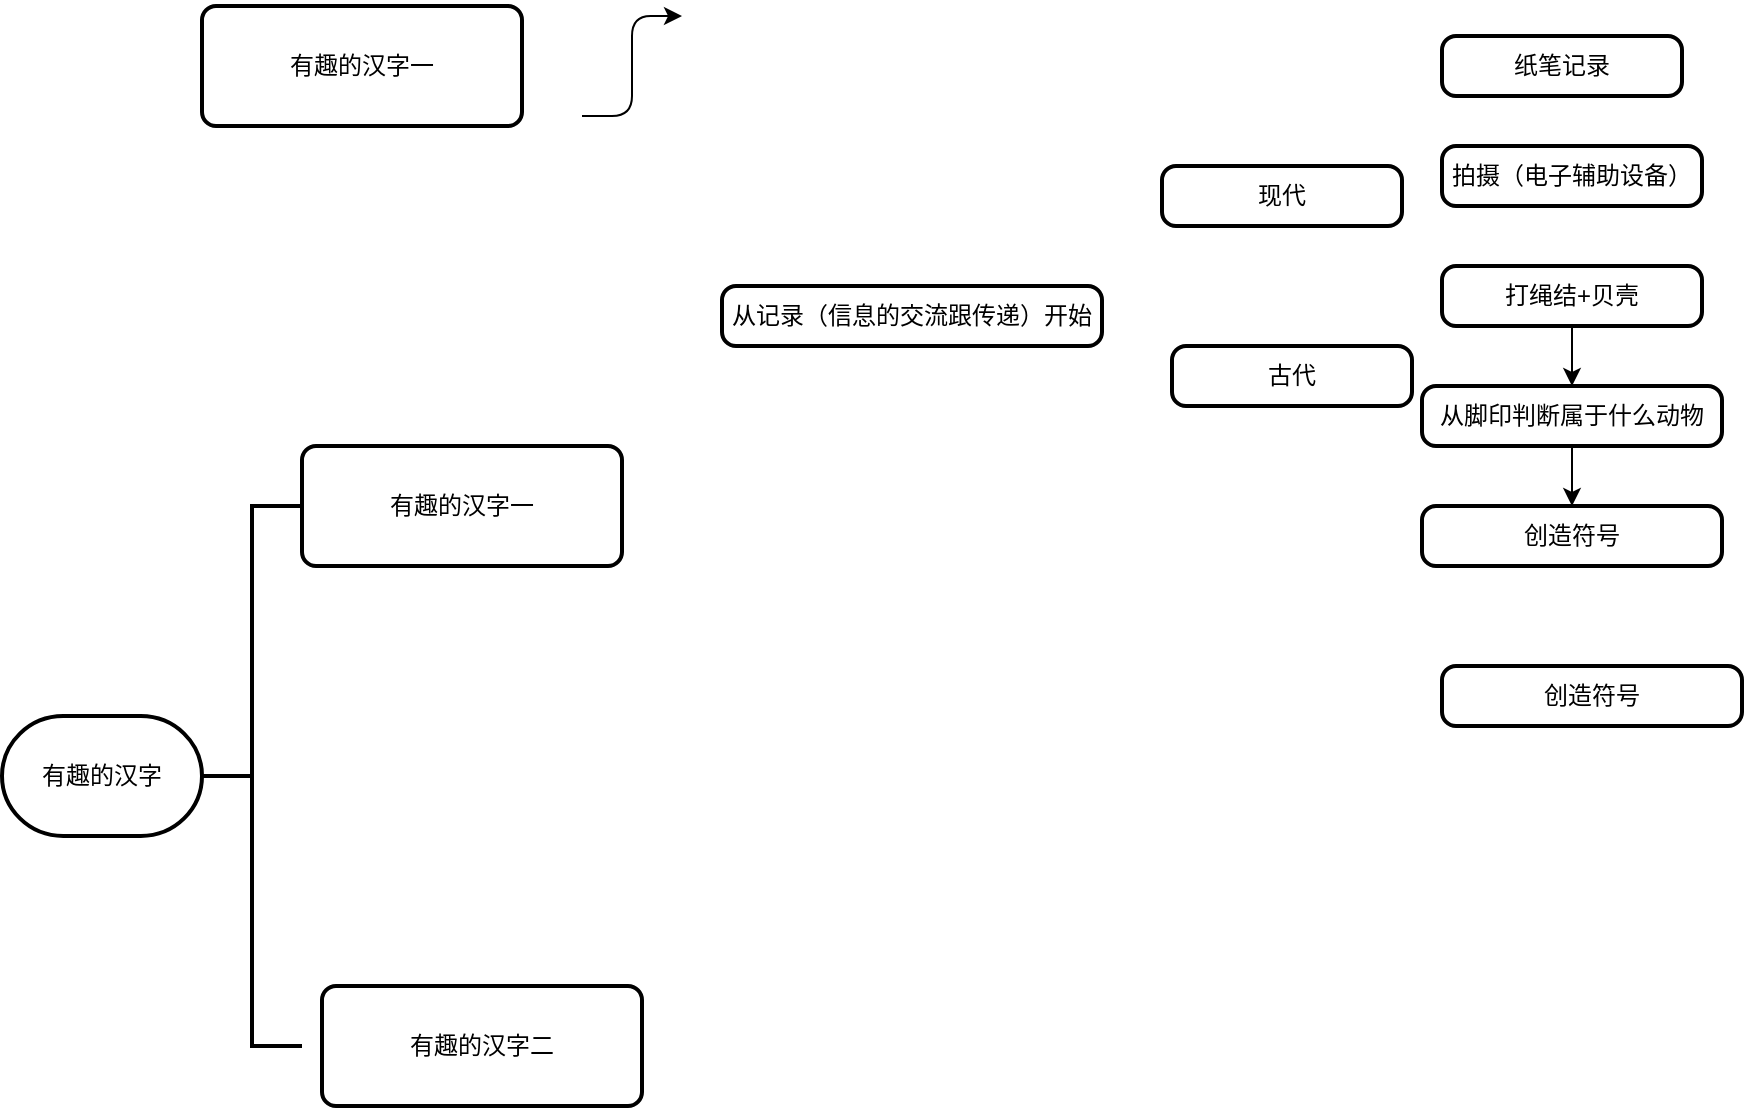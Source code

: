 <mxfile version="12.8.8" type="github"><diagram id="UdFtWPBl2Bc196_fcSpV" name="Page-1"><mxGraphModel dx="1422" dy="1892" grid="1" gridSize="10" guides="1" tooltips="1" connect="1" arrows="1" fold="1" page="1" pageScale="1" pageWidth="827" pageHeight="1169" math="0" shadow="0"><root><mxCell id="0"/><mxCell id="1" parent="0"/><mxCell id="evfxLTh9Jp9Zyxjdrr7t-1" value="" style="strokeWidth=2;html=1;shape=mxgraph.flowchart.annotation_2;align=left;labelPosition=right;pointerEvents=1;" vertex="1" parent="1"><mxGeometry x="130" y="60" width="50" height="270" as="geometry"/></mxCell><mxCell id="evfxLTh9Jp9Zyxjdrr7t-2" value="有趣的汉字" style="strokeWidth=2;html=1;shape=mxgraph.flowchart.terminator;whiteSpace=wrap;" vertex="1" parent="1"><mxGeometry x="30" y="165" width="100" height="60" as="geometry"/></mxCell><mxCell id="evfxLTh9Jp9Zyxjdrr7t-5" value="&lt;span style=&quot;white-space: normal&quot;&gt;有趣的汉字二&lt;/span&gt;" style="rounded=1;whiteSpace=wrap;html=1;absoluteArcSize=1;arcSize=14;strokeWidth=2;" vertex="1" parent="1"><mxGeometry x="190" y="300" width="160" height="60" as="geometry"/></mxCell><mxCell id="evfxLTh9Jp9Zyxjdrr7t-6" value="有趣的汉字一" style="rounded=1;whiteSpace=wrap;html=1;absoluteArcSize=1;arcSize=14;strokeWidth=2;" vertex="1" parent="1"><mxGeometry x="180" y="30" width="160" height="60" as="geometry"/></mxCell><mxCell id="evfxLTh9Jp9Zyxjdrr7t-9" value="有趣的汉字一" style="rounded=1;whiteSpace=wrap;html=1;absoluteArcSize=1;arcSize=14;strokeWidth=2;" vertex="1" parent="1"><mxGeometry x="130" y="-190" width="160" height="60" as="geometry"/></mxCell><mxCell id="evfxLTh9Jp9Zyxjdrr7t-10" value="现代" style="rounded=1;whiteSpace=wrap;html=1;absoluteArcSize=1;arcSize=14;strokeWidth=2;" vertex="1" parent="1"><mxGeometry x="610" y="-110" width="120" height="30" as="geometry"/></mxCell><mxCell id="evfxLTh9Jp9Zyxjdrr7t-11" value="古代" style="rounded=1;whiteSpace=wrap;html=1;absoluteArcSize=1;arcSize=14;strokeWidth=2;" vertex="1" parent="1"><mxGeometry x="615" y="-20" width="120" height="30" as="geometry"/></mxCell><mxCell id="evfxLTh9Jp9Zyxjdrr7t-12" value="从记录（信息的交流跟传递）开始" style="rounded=1;whiteSpace=wrap;html=1;absoluteArcSize=1;arcSize=14;strokeWidth=2;" vertex="1" parent="1"><mxGeometry x="390" y="-50" width="190" height="30" as="geometry"/></mxCell><mxCell id="evfxLTh9Jp9Zyxjdrr7t-13" value="" style="edgeStyle=elbowEdgeStyle;elbow=horizontal;endArrow=classic;html=1;" edge="1" parent="1"><mxGeometry width="50" height="50" relative="1" as="geometry"><mxPoint x="320" y="-135" as="sourcePoint"/><mxPoint x="370" y="-185" as="targetPoint"/><Array as="points"><mxPoint x="345" y="-155"/></Array></mxGeometry></mxCell><mxCell id="evfxLTh9Jp9Zyxjdrr7t-15" value="拍摄（电子辅助设备）" style="rounded=1;whiteSpace=wrap;html=1;absoluteArcSize=1;arcSize=14;strokeWidth=2;" vertex="1" parent="1"><mxGeometry x="750" y="-120" width="130" height="30" as="geometry"/></mxCell><mxCell id="evfxLTh9Jp9Zyxjdrr7t-19" value="" style="edgeStyle=orthogonalEdgeStyle;rounded=0;orthogonalLoop=1;jettySize=auto;html=1;" edge="1" parent="1" source="evfxLTh9Jp9Zyxjdrr7t-16" target="evfxLTh9Jp9Zyxjdrr7t-18"><mxGeometry relative="1" as="geometry"/></mxCell><mxCell id="evfxLTh9Jp9Zyxjdrr7t-16" value="打绳结+贝壳" style="rounded=1;whiteSpace=wrap;html=1;absoluteArcSize=1;arcSize=14;strokeWidth=2;" vertex="1" parent="1"><mxGeometry x="750" y="-60" width="130" height="30" as="geometry"/></mxCell><mxCell id="evfxLTh9Jp9Zyxjdrr7t-21" value="" style="edgeStyle=orthogonalEdgeStyle;rounded=0;orthogonalLoop=1;jettySize=auto;html=1;" edge="1" parent="1" source="evfxLTh9Jp9Zyxjdrr7t-18" target="evfxLTh9Jp9Zyxjdrr7t-20"><mxGeometry relative="1" as="geometry"/></mxCell><mxCell id="evfxLTh9Jp9Zyxjdrr7t-18" value="从脚印判断属于什么动物" style="rounded=1;whiteSpace=wrap;html=1;absoluteArcSize=1;arcSize=14;strokeWidth=2;" vertex="1" parent="1"><mxGeometry x="740" width="150" height="30" as="geometry"/></mxCell><mxCell id="evfxLTh9Jp9Zyxjdrr7t-20" value="创造符号" style="rounded=1;whiteSpace=wrap;html=1;absoluteArcSize=1;arcSize=14;strokeWidth=2;" vertex="1" parent="1"><mxGeometry x="740" y="60" width="150" height="30" as="geometry"/></mxCell><mxCell id="evfxLTh9Jp9Zyxjdrr7t-17" value="纸笔记录" style="rounded=1;whiteSpace=wrap;html=1;absoluteArcSize=1;arcSize=14;strokeWidth=2;" vertex="1" parent="1"><mxGeometry x="750" y="-175" width="120" height="30" as="geometry"/></mxCell><mxCell id="evfxLTh9Jp9Zyxjdrr7t-22" value="创造符号" style="rounded=1;whiteSpace=wrap;html=1;absoluteArcSize=1;arcSize=14;strokeWidth=2;" vertex="1" parent="1"><mxGeometry x="750" y="140" width="150" height="30" as="geometry"/></mxCell></root></mxGraphModel></diagram></mxfile>
